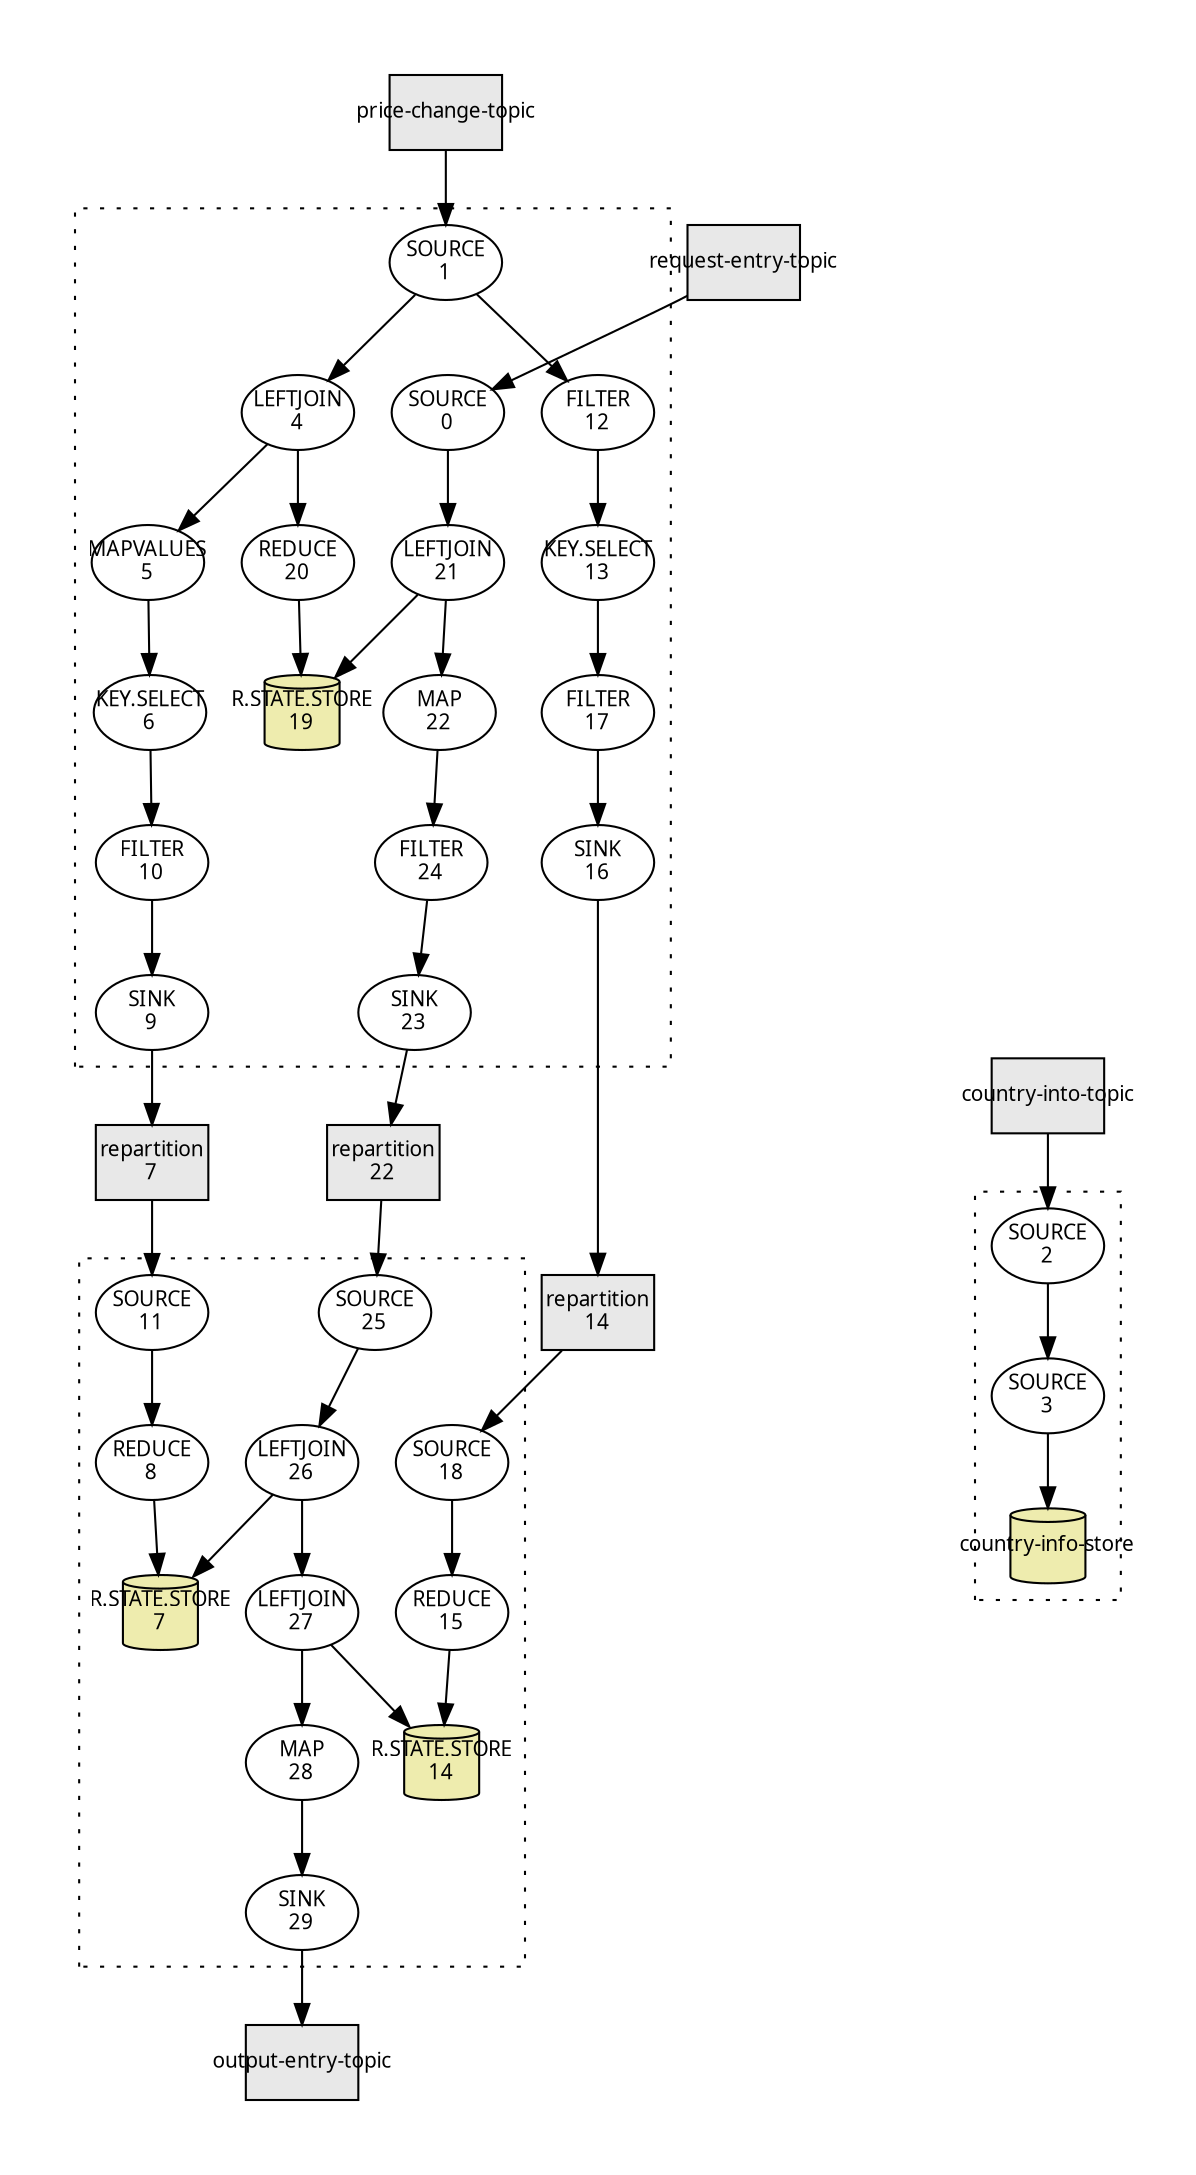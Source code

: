 digraph g_complex_topo_2 {
  pack="true"
  packmode="clust"
  graph [fontname = "sans-serif", fontsize=10, pad="0.5", nodesep="0.25", ranksep="0.5"];
  node [fontname = "sans-serif", fontsize=10];
  edge [fontname = "sans-serif", fontsize=10];
  KSTREAM_MAP_0000000022_repartition [shape=box, fixedsize=true, label="repartition\n22", xlabel="", style=filled, fillcolor="#e8e8e8"];
  KSTREAM_REDUCE_STATE_STORE_0000000007_repartition [shape=box, fixedsize=true, label="repartition\n7", xlabel="", style=filled, fillcolor="#e8e8e8"];
  KSTREAM_REDUCE_STATE_STORE_0000000014_repartition [shape=box, fixedsize=true, label="repartition\n14", xlabel="", style=filled, fillcolor="#e8e8e8"];
  country_into_topic [shape=box, fixedsize=true, label="country-into-topic", xlabel="", style=filled, fillcolor="#e8e8e8"];
  output_entry_topic [shape=box, fixedsize=true, label="output-entry-topic", xlabel="", style=filled, fillcolor="#e8e8e8"];
  price_change_topic [shape=box, fixedsize=true, label="price-change-topic", xlabel="", style=filled, fillcolor="#e8e8e8"];
  request_entry_topic [shape=box, fixedsize=true, label="request-entry-topic", xlabel="", style=filled, fillcolor="#e8e8e8"];
  KSTREAM_MAP_0000000022_repartition -> KSTREAM_SOURCE_0000000025;
  KSTREAM_REDUCE_STATE_STORE_0000000007_repartition -> KSTREAM_SOURCE_0000000011;
  KSTREAM_REDUCE_STATE_STORE_0000000014_repartition -> KSTREAM_SOURCE_0000000018;
  KSTREAM_SINK_0000000009 -> KSTREAM_REDUCE_STATE_STORE_0000000007_repartition;
  KSTREAM_SINK_0000000016 -> KSTREAM_REDUCE_STATE_STORE_0000000014_repartition;
  KSTREAM_SINK_0000000023 -> KSTREAM_MAP_0000000022_repartition;
  KSTREAM_SINK_0000000029 -> output_entry_topic;
  country_into_topic -> KSTREAM_SOURCE_0000000002;
  price_change_topic -> KSTREAM_SOURCE_0000000001;
  request_entry_topic -> KSTREAM_SOURCE_0000000000;
  subgraph cluster_0 {
    style=dotted;
    KSTREAM_FILTER_0000000010 -> KSTREAM_SINK_0000000009;
    KSTREAM_FILTER_0000000012 -> KSTREAM_KEY_SELECT_0000000013;
    KSTREAM_FILTER_0000000017 -> KSTREAM_SINK_0000000016;
    KSTREAM_FILTER_0000000024 -> KSTREAM_SINK_0000000023;
    KSTREAM_KEY_SELECT_0000000006 -> KSTREAM_FILTER_0000000010;
    KSTREAM_KEY_SELECT_0000000013 -> KSTREAM_FILTER_0000000017;
    KSTREAM_LEFTJOIN_0000000004 -> KSTREAM_MAPVALUES_0000000005;
    KSTREAM_LEFTJOIN_0000000004 -> KSTREAM_REDUCE_0000000020;
    KSTREAM_LEFTJOIN_0000000021 -> KSTREAM_MAP_0000000022;
    KSTREAM_MAP_0000000022 -> KSTREAM_FILTER_0000000024;
    KSTREAM_MAPVALUES_0000000005 -> KSTREAM_KEY_SELECT_0000000006;
    KSTREAM_SOURCE_0000000000 -> KSTREAM_LEFTJOIN_0000000021;
    KSTREAM_SOURCE_0000000001 -> KSTREAM_FILTER_0000000012;
    KSTREAM_SOURCE_0000000001 -> KSTREAM_LEFTJOIN_0000000004;
    KSTREAM_SOURCE_0000000000 [shape=ellipse, fixedsize=true, label="SOURCE\n0", xlabel=""];
    KSTREAM_SOURCE_0000000001 [shape=ellipse, fixedsize=true, label="SOURCE\n1", xlabel=""];
    KSTREAM_FILTER_0000000010 [shape=ellipse, fixedsize=true, label="FILTER\n10", xlabel=""];
    KSTREAM_FILTER_0000000012 [shape=ellipse, fixedsize=true, label="FILTER\n12", xlabel=""];
    KSTREAM_FILTER_0000000017 [shape=ellipse, fixedsize=true, label="FILTER\n17", xlabel=""];
    KSTREAM_FILTER_0000000024 [shape=ellipse, fixedsize=true, label="FILTER\n24", xlabel=""];
    KSTREAM_KEY_SELECT_0000000006 [shape=ellipse, fixedsize=true, label="KEY.SELECT\n6", xlabel=""];
    KSTREAM_KEY_SELECT_0000000013 [shape=ellipse, fixedsize=true, label="KEY.SELECT\n13", xlabel=""];
    KSTREAM_LEFTJOIN_0000000004 [shape=ellipse, fixedsize=true, label="LEFTJOIN\n4", xlabel=""];
    KSTREAM_LEFTJOIN_0000000021 [shape=ellipse, fixedsize=true, label="LEFTJOIN\n21", xlabel=""];
    KSTREAM_MAP_0000000022 [shape=ellipse, fixedsize=true, label="MAP\n22", xlabel=""];
    KSTREAM_MAPVALUES_0000000005 [shape=ellipse, fixedsize=true, label="MAPVALUES\n5", xlabel=""];
    KSTREAM_REDUCE_0000000020 [shape=ellipse, fixedsize=true, label="REDUCE\n20", xlabel=""];
    KSTREAM_SINK_0000000009 [shape=ellipse, fixedsize=true, label="SINK\n9", xlabel=""];
    KSTREAM_SINK_0000000016 [shape=ellipse, fixedsize=true, label="SINK\n16", xlabel=""];
    KSTREAM_SINK_0000000023 [shape=ellipse, fixedsize=true, label="SINK\n23", xlabel=""];
    KSTREAM_REDUCE_STATE_STORE_0000000019 [shape=cylinder, fixedsize=true, width=0.5, label="R.STATE.STORE\n19", xlabel="", style=filled, fillcolor="#eeecae"];
    KSTREAM_LEFTJOIN_0000000021 -> KSTREAM_REDUCE_STATE_STORE_0000000019;
    KSTREAM_REDUCE_0000000020 -> KSTREAM_REDUCE_STATE_STORE_0000000019;
  }
  subgraph cluster_1 {
    style=dotted;
    KSTREAM_SOURCE_0000000002 -> KTABLE_SOURCE_0000000003;
    KSTREAM_SOURCE_0000000002 [shape=ellipse, fixedsize=true, label="SOURCE\n2", xlabel=""];
    KTABLE_SOURCE_0000000003 [shape=ellipse, fixedsize=true, label="SOURCE\n3", xlabel=""];
    country_info_store [shape=cylinder, fixedsize=true, width=0.5, label="country-info-store", xlabel="", style=filled, fillcolor="#eeecae"];
    KTABLE_SOURCE_0000000003 -> country_info_store;
  }
  subgraph cluster_2 {
    style=dotted;
    KSTREAM_LEFTJOIN_0000000026 -> KSTREAM_LEFTJOIN_0000000027;
    KSTREAM_LEFTJOIN_0000000027 -> KSTREAM_MAP_0000000028;
    KSTREAM_MAP_0000000028 -> KSTREAM_SINK_0000000029;
    KSTREAM_SOURCE_0000000011 -> KSTREAM_REDUCE_0000000008;
    KSTREAM_SOURCE_0000000018 -> KSTREAM_REDUCE_0000000015;
    KSTREAM_SOURCE_0000000025 -> KSTREAM_LEFTJOIN_0000000026;
    KSTREAM_SOURCE_0000000011 [shape=ellipse, fixedsize=true, label="SOURCE\n11", xlabel=""];
    KSTREAM_SOURCE_0000000018 [shape=ellipse, fixedsize=true, label="SOURCE\n18", xlabel=""];
    KSTREAM_SOURCE_0000000025 [shape=ellipse, fixedsize=true, label="SOURCE\n25", xlabel=""];
    KSTREAM_LEFTJOIN_0000000026 [shape=ellipse, fixedsize=true, label="LEFTJOIN\n26", xlabel=""];
    KSTREAM_LEFTJOIN_0000000027 [shape=ellipse, fixedsize=true, label="LEFTJOIN\n27", xlabel=""];
    KSTREAM_MAP_0000000028 [shape=ellipse, fixedsize=true, label="MAP\n28", xlabel=""];
    KSTREAM_REDUCE_0000000008 [shape=ellipse, fixedsize=true, label="REDUCE\n8", xlabel=""];
    KSTREAM_REDUCE_0000000015 [shape=ellipse, fixedsize=true, label="REDUCE\n15", xlabel=""];
    KSTREAM_SINK_0000000029 [shape=ellipse, fixedsize=true, label="SINK\n29", xlabel=""];
    KSTREAM_REDUCE_STATE_STORE_0000000007 [shape=cylinder, fixedsize=true, width=0.5, label="R.STATE.STORE\n7", xlabel="", style=filled, fillcolor="#eeecae"];
    KSTREAM_REDUCE_STATE_STORE_0000000014 [shape=cylinder, fixedsize=true, width=0.5, label="R.STATE.STORE\n14", xlabel="", style=filled, fillcolor="#eeecae"];
    KSTREAM_LEFTJOIN_0000000026 -> KSTREAM_REDUCE_STATE_STORE_0000000007;
    KSTREAM_LEFTJOIN_0000000027 -> KSTREAM_REDUCE_STATE_STORE_0000000014;
    KSTREAM_REDUCE_0000000008 -> KSTREAM_REDUCE_STATE_STORE_0000000007;
    KSTREAM_REDUCE_0000000015 -> KSTREAM_REDUCE_STATE_STORE_0000000014;
  }
}